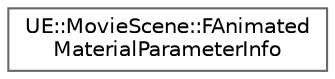digraph "Graphical Class Hierarchy"
{
 // INTERACTIVE_SVG=YES
 // LATEX_PDF_SIZE
  bgcolor="transparent";
  edge [fontname=Helvetica,fontsize=10,labelfontname=Helvetica,labelfontsize=10];
  node [fontname=Helvetica,fontsize=10,shape=box,height=0.2,width=0.4];
  rankdir="LR";
  Node0 [id="Node000000",label="UE::MovieScene::FAnimated\lMaterialParameterInfo",height=0.2,width=0.4,color="grey40", fillcolor="white", style="filled",URL="$df/dc5/structUE_1_1MovieScene_1_1FAnimatedMaterialParameterInfo.html",tooltip=" "];
}
